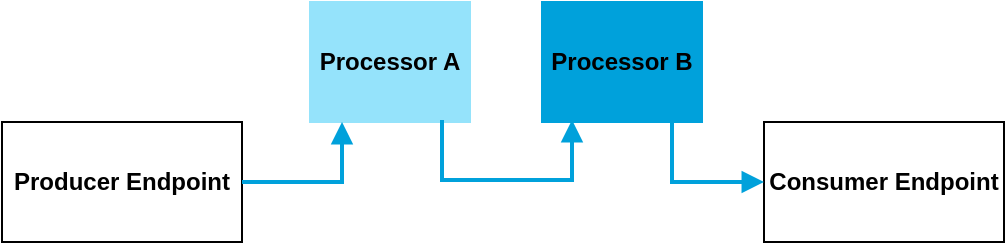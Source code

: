 <mxfile version="18.0.3" type="github" pages="2">
  <diagram id="86pHDfzzVM6kU53vt71h" name="data-flow">
    <mxGraphModel dx="862" dy="481" grid="1" gridSize="10" guides="1" tooltips="1" connect="1" arrows="1" fold="1" page="1" pageScale="1" pageWidth="827" pageHeight="1169" math="0" shadow="0">
      <root>
        <mxCell id="0" />
        <mxCell id="1" parent="0" />
        <mxCell id="i4Ee7sgFwtZjf1qRSmYS-2" value="Producer Endpoint" style="rounded=0;whiteSpace=wrap;html=1;fontStyle=1" vertex="1" parent="1">
          <mxGeometry x="180" y="430" width="120" height="60" as="geometry" />
        </mxCell>
        <mxCell id="i4Ee7sgFwtZjf1qRSmYS-3" value="&lt;b&gt;Consumer Endpoint&lt;/b&gt;" style="rounded=0;whiteSpace=wrap;html=1;fontStyle=0" vertex="1" parent="1">
          <mxGeometry x="561" y="430" width="120" height="60" as="geometry" />
        </mxCell>
        <mxCell id="i4Ee7sgFwtZjf1qRSmYS-4" value="Processor A" style="rounded=0;whiteSpace=wrap;html=1;fontStyle=1;fillColor=#95e3fb;strokeColor=#95e3fb;" vertex="1" parent="1">
          <mxGeometry x="334" y="370" width="80" height="60" as="geometry" />
        </mxCell>
        <mxCell id="i4Ee7sgFwtZjf1qRSmYS-5" value="Processor B" style="rounded=0;whiteSpace=wrap;html=1;fontStyle=1;labelBackgroundColor=none;fillColor=#00a1db;strokeColor=#00a1db;" vertex="1" parent="1">
          <mxGeometry x="450" y="370" width="80" height="60" as="geometry" />
        </mxCell>
        <mxCell id="i4Ee7sgFwtZjf1qRSmYS-17" value="" style="endArrow=block;html=1;rounded=0;exitX=1;exitY=0.5;exitDx=0;exitDy=0;strokeColor=#00a1db;endFill=1;strokeWidth=2;" edge="1" parent="1" source="i4Ee7sgFwtZjf1qRSmYS-2">
          <mxGeometry width="50" height="50" relative="1" as="geometry">
            <mxPoint x="490" y="420" as="sourcePoint" />
            <mxPoint x="350" y="430" as="targetPoint" />
            <Array as="points">
              <mxPoint x="350" y="460" />
            </Array>
          </mxGeometry>
        </mxCell>
        <mxCell id="i4Ee7sgFwtZjf1qRSmYS-20" value="" style="endArrow=block;html=1;rounded=0;exitX=0.75;exitY=1;exitDx=0;exitDy=0;strokeColor=#00a1db;endFill=1;strokeWidth=2;" edge="1" parent="1">
          <mxGeometry width="50" height="50" relative="1" as="geometry">
            <mxPoint x="400" y="429" as="sourcePoint" />
            <mxPoint x="465" y="429" as="targetPoint" />
            <Array as="points">
              <mxPoint x="400" y="459" />
              <mxPoint x="465" y="459" />
            </Array>
          </mxGeometry>
        </mxCell>
        <mxCell id="i4Ee7sgFwtZjf1qRSmYS-23" value="" style="endArrow=block;html=1;rounded=0;exitX=0.75;exitY=1;exitDx=0;exitDy=0;strokeColor=#00a1db;endFill=1;strokeWidth=2;entryX=0;entryY=0.5;entryDx=0;entryDy=0;" edge="1" parent="1" target="i4Ee7sgFwtZjf1qRSmYS-3">
          <mxGeometry width="50" height="50" relative="1" as="geometry">
            <mxPoint x="515" y="430" as="sourcePoint" />
            <mxPoint x="522" y="570" as="targetPoint" />
            <Array as="points">
              <mxPoint x="515" y="460" />
            </Array>
          </mxGeometry>
        </mxCell>
      </root>
    </mxGraphModel>
  </diagram>
  <diagram id="sAOyWAKLZjaCzvenYovn" name="interceptor-data-flow">
    <mxGraphModel dx="1422" dy="794" grid="1" gridSize="10" guides="1" tooltips="1" connect="1" arrows="1" fold="1" page="1" pageScale="1" pageWidth="827" pageHeight="1169" math="0" shadow="0">
      <root>
        <mxCell id="0" />
        <mxCell id="1" parent="0" />
        <mxCell id="tOV6YuA7zCe-FPHdOBtk-1" value="Producer Endpoint" style="rounded=0;whiteSpace=wrap;html=1;fontStyle=1" vertex="1" parent="1">
          <mxGeometry x="80" y="430" width="120" height="60" as="geometry" />
        </mxCell>
        <mxCell id="tOV6YuA7zCe-FPHdOBtk-2" value="&lt;b&gt;Consumer Endpoint&lt;/b&gt;" style="rounded=0;whiteSpace=wrap;html=1;fontStyle=0" vertex="1" parent="1">
          <mxGeometry x="761" y="430" width="120" height="60" as="geometry" />
        </mxCell>
        <mxCell id="tOV6YuA7zCe-FPHdOBtk-3" value="Processor A" style="rounded=0;whiteSpace=wrap;html=1;fontStyle=1;fillColor=#95e3fb;strokeColor=#95e3fb;" vertex="1" parent="1">
          <mxGeometry x="334" y="370" width="80" height="60" as="geometry" />
        </mxCell>
        <mxCell id="tOV6YuA7zCe-FPHdOBtk-4" value="Processor B" style="rounded=0;whiteSpace=wrap;html=1;fontStyle=1;labelBackgroundColor=none;fillColor=#00a1db;strokeColor=#00a1db;" vertex="1" parent="1">
          <mxGeometry x="544" y="370" width="80" height="60" as="geometry" />
        </mxCell>
        <mxCell id="tOV6YuA7zCe-FPHdOBtk-5" value="Policy Engine&lt;br&gt;PEP" style="rounded=0;whiteSpace=wrap;html=1;fontStyle=1" vertex="1" parent="1">
          <mxGeometry x="220" y="370" width="100" height="60" as="geometry" />
        </mxCell>
        <mxCell id="tOV6YuA7zCe-FPHdOBtk-6" value="&lt;font face=&quot;Verdana&quot; style=&quot;font-size: 18px&quot; color=&quot;#ffffff&quot;&gt;&lt;b&gt;PEP&lt;/b&gt;&lt;/font&gt;" style="rounded=1;whiteSpace=wrap;html=1;fillColor=#E2001A;strokeColor=#E2001A;spacing=2;" vertex="1" parent="1">
          <mxGeometry x="239" y="402.5" width="60" height="26" as="geometry" />
        </mxCell>
        <mxCell id="tOV6YuA7zCe-FPHdOBtk-7" value="Policy Engine&lt;br&gt;PEP" style="rounded=0;whiteSpace=wrap;html=1;fontStyle=1" vertex="1" parent="1">
          <mxGeometry x="429" y="370" width="100" height="60" as="geometry" />
        </mxCell>
        <mxCell id="tOV6YuA7zCe-FPHdOBtk-8" value="Policy Engine&lt;br&gt;PEP" style="rounded=0;whiteSpace=wrap;html=1;fontStyle=1" vertex="1" parent="1">
          <mxGeometry x="640" y="370" width="100" height="60" as="geometry" />
        </mxCell>
        <mxCell id="tOV6YuA7zCe-FPHdOBtk-9" value="" style="endArrow=block;html=1;rounded=0;exitX=1;exitY=0.5;exitDx=0;exitDy=0;strokeColor=#00a1db;endFill=1;strokeWidth=2;" edge="1" parent="1" source="tOV6YuA7zCe-FPHdOBtk-1">
          <mxGeometry width="50" height="50" relative="1" as="geometry">
            <mxPoint x="390" y="420" as="sourcePoint" />
            <mxPoint x="250" y="430" as="targetPoint" />
            <Array as="points">
              <mxPoint x="250" y="460" />
            </Array>
          </mxGeometry>
        </mxCell>
        <mxCell id="tOV6YuA7zCe-FPHdOBtk-10" value="" style="endArrow=block;html=1;rounded=0;exitX=0.75;exitY=1;exitDx=0;exitDy=0;strokeColor=#00a1db;endFill=1;strokeWidth=2;" edge="1" parent="1" source="tOV6YuA7zCe-FPHdOBtk-5">
          <mxGeometry width="50" height="50" relative="1" as="geometry">
            <mxPoint x="310" y="460" as="sourcePoint" />
            <mxPoint x="360" y="430" as="targetPoint" />
            <Array as="points">
              <mxPoint x="295" y="460" />
              <mxPoint x="360" y="460" />
            </Array>
          </mxGeometry>
        </mxCell>
        <mxCell id="tOV6YuA7zCe-FPHdOBtk-11" value="" style="endArrow=block;html=1;rounded=0;exitX=0.75;exitY=1;exitDx=0;exitDy=0;strokeColor=#00a1db;endFill=1;strokeWidth=2;" edge="1" parent="1">
          <mxGeometry width="50" height="50" relative="1" as="geometry">
            <mxPoint x="400" y="429" as="sourcePoint" />
            <mxPoint x="465" y="429" as="targetPoint" />
            <Array as="points">
              <mxPoint x="400" y="459" />
              <mxPoint x="465" y="459" />
            </Array>
          </mxGeometry>
        </mxCell>
        <mxCell id="tOV6YuA7zCe-FPHdOBtk-12" value="" style="endArrow=block;html=1;rounded=0;exitX=0.75;exitY=1;exitDx=0;exitDy=0;strokeColor=#00a1db;endFill=1;strokeWidth=2;" edge="1" parent="1">
          <mxGeometry width="50" height="50" relative="1" as="geometry">
            <mxPoint x="500" y="429" as="sourcePoint" />
            <mxPoint x="565" y="429" as="targetPoint" />
            <Array as="points">
              <mxPoint x="500" y="459" />
              <mxPoint x="565" y="459" />
            </Array>
          </mxGeometry>
        </mxCell>
        <mxCell id="tOV6YuA7zCe-FPHdOBtk-13" value="" style="endArrow=block;html=1;rounded=0;exitX=0.75;exitY=1;exitDx=0;exitDy=0;strokeColor=#00a1db;endFill=1;strokeWidth=2;" edge="1" parent="1">
          <mxGeometry width="50" height="50" relative="1" as="geometry">
            <mxPoint x="610" y="430" as="sourcePoint" />
            <mxPoint x="675" y="430" as="targetPoint" />
            <Array as="points">
              <mxPoint x="610" y="460" />
              <mxPoint x="675" y="460" />
            </Array>
          </mxGeometry>
        </mxCell>
        <mxCell id="tOV6YuA7zCe-FPHdOBtk-14" value="" style="endArrow=block;html=1;rounded=0;exitX=0.75;exitY=1;exitDx=0;exitDy=0;strokeColor=#00a1db;endFill=1;strokeWidth=2;entryX=0;entryY=0.5;entryDx=0;entryDy=0;" edge="1" parent="1" source="tOV6YuA7zCe-FPHdOBtk-8" target="tOV6YuA7zCe-FPHdOBtk-2">
          <mxGeometry width="50" height="50" relative="1" as="geometry">
            <mxPoint x="672" y="600" as="sourcePoint" />
            <mxPoint x="722" y="570" as="targetPoint" />
            <Array as="points">
              <mxPoint x="715" y="460" />
            </Array>
          </mxGeometry>
        </mxCell>
        <mxCell id="tOV6YuA7zCe-FPHdOBtk-15" value="&lt;font face=&quot;Verdana&quot; style=&quot;font-size: 18px&quot; color=&quot;#ffffff&quot;&gt;&lt;b&gt;PEP&lt;/b&gt;&lt;/font&gt;" style="rounded=1;whiteSpace=wrap;html=1;fillColor=#E2001A;strokeColor=#E2001A;spacing=2;" vertex="1" parent="1">
          <mxGeometry x="450" y="402.5" width="60" height="26" as="geometry" />
        </mxCell>
        <mxCell id="tOV6YuA7zCe-FPHdOBtk-16" value="&lt;font face=&quot;Verdana&quot; style=&quot;font-size: 18px&quot; color=&quot;#ffffff&quot;&gt;&lt;b&gt;PEP&lt;/b&gt;&lt;/font&gt;" style="rounded=1;whiteSpace=wrap;html=1;fillColor=#E2001A;strokeColor=#E2001A;spacing=2;" vertex="1" parent="1">
          <mxGeometry x="660" y="402.5" width="60" height="26" as="geometry" />
        </mxCell>
      </root>
    </mxGraphModel>
  </diagram>
</mxfile>
